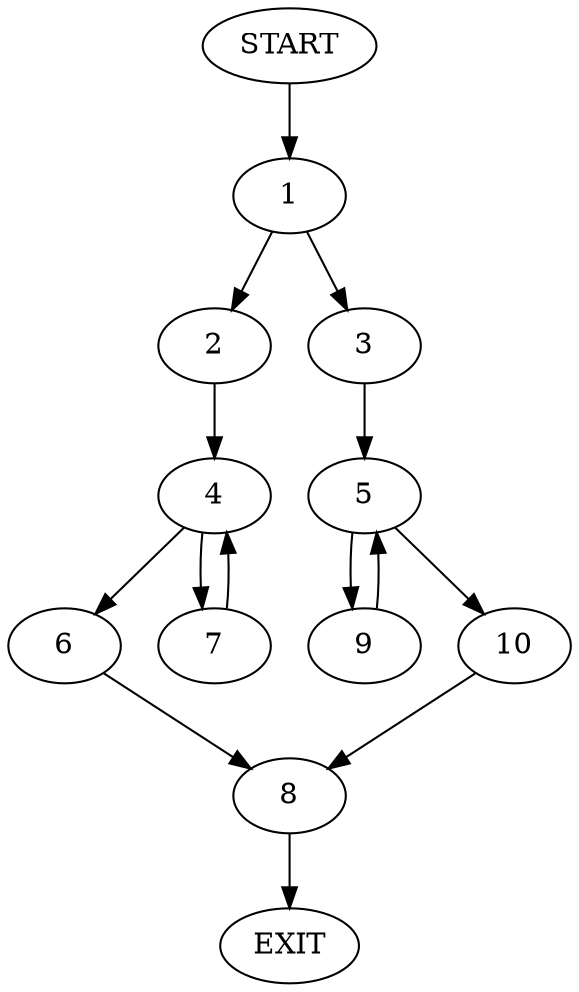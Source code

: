 digraph {
0 [label="START"]
11 [label="EXIT"]
0 -> 1
1 -> 2
1 -> 3
2 -> 4
3 -> 5
4 -> 6
4 -> 7
6 -> 8
7 -> 4
8 -> 11
5 -> 9
5 -> 10
10 -> 8
9 -> 5
}
